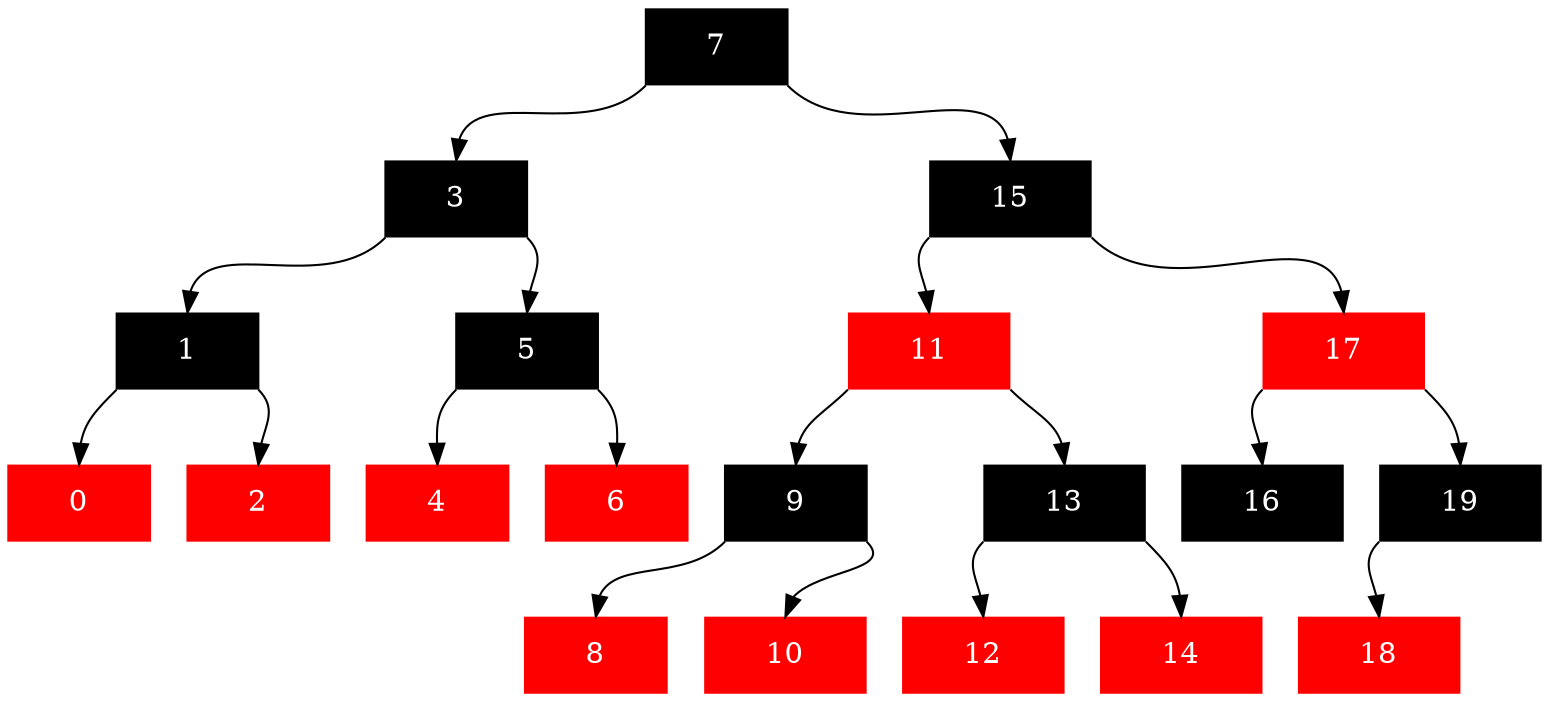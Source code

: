 digraph G{
node[shape=record,style=filled,color=black,fontcolor=white];
7[label="<f0> | <f1> 7 | <f2> "];
node[shape=record,style=filled,color=black,fontcolor=white];
3[label="<f0> | <f1> 3 | <f2> "];
7:f0:sw->3:f1;
node[shape=record,style=filled,color=black,fontcolor=white];
15[label="<f0> | <f1> 15 | <f2> "];
7:f2:se->15:f1;
node[shape=record,style=filled,color=black,fontcolor=white];
1[label="<f0> | <f1> 1 | <f2> "];
3:f0:sw->1:f1;
node[shape=record,style=filled,color=black,fontcolor=white];
5[label="<f0> | <f1> 5 | <f2> "];
3:f2:se->5:f1;
node[shape=record,style=filled,color=red,fontcolor=white];
0[label="<f0> | <f1> 0 | <f2> "];
1:f0:sw->0:f1;
node[shape=record,style=filled,color=red,fontcolor=white];
2[label="<f0> | <f1> 2 | <f2> "];
1:f2:se->2:f1;
node[shape=record,style=filled,color=red,fontcolor=white];
4[label="<f0> | <f1> 4 | <f2> "];
5:f0:sw->4:f1;
node[shape=record,style=filled,color=red,fontcolor=white];
6[label="<f0> | <f1> 6 | <f2> "];
5:f2:se->6:f1;
node[shape=record,style=filled,color=red,fontcolor=white];
11[label="<f0> | <f1> 11 | <f2> "];
15:f0:sw->11:f1;
node[shape=record,style=filled,color=red,fontcolor=white];
17[label="<f0> | <f1> 17 | <f2> "];
15:f2:se->17:f1;
node[shape=record,style=filled,color=black,fontcolor=white];
9[label="<f0> | <f1> 9 | <f2> "];
11:f0:sw->9:f1;
node[shape=record,style=filled,color=black,fontcolor=white];
13[label="<f0> | <f1> 13 | <f2> "];
11:f2:se->13:f1;
node[shape=record,style=filled,color=red,fontcolor=white];
8[label="<f0> | <f1> 8 | <f2> "];
9:f0:sw->8:f1;
node[shape=record,style=filled,color=red,fontcolor=white];
10[label="<f0> | <f1> 10 | <f2> "];
9:f2:se->10:f1;
node[shape=record,style=filled,color=red,fontcolor=white];
12[label="<f0> | <f1> 12 | <f2> "];
13:f0:sw->12:f1;
node[shape=record,style=filled,color=red,fontcolor=white];
14[label="<f0> | <f1> 14 | <f2> "];
13:f2:se->14:f1;
node[shape=record,style=filled,color=black,fontcolor=white];
16[label="<f0> | <f1> 16 | <f2> "];
17:f0:sw->16:f1;
node[shape=record,style=filled,color=black,fontcolor=white];
19[label="<f0> | <f1> 19 | <f2> "];
17:f2:se->19:f1;
node[shape=record,style=filled,color=red,fontcolor=white];
18[label="<f0> | <f1> 18 | <f2> "];
19:f0:sw->18:f1;
}